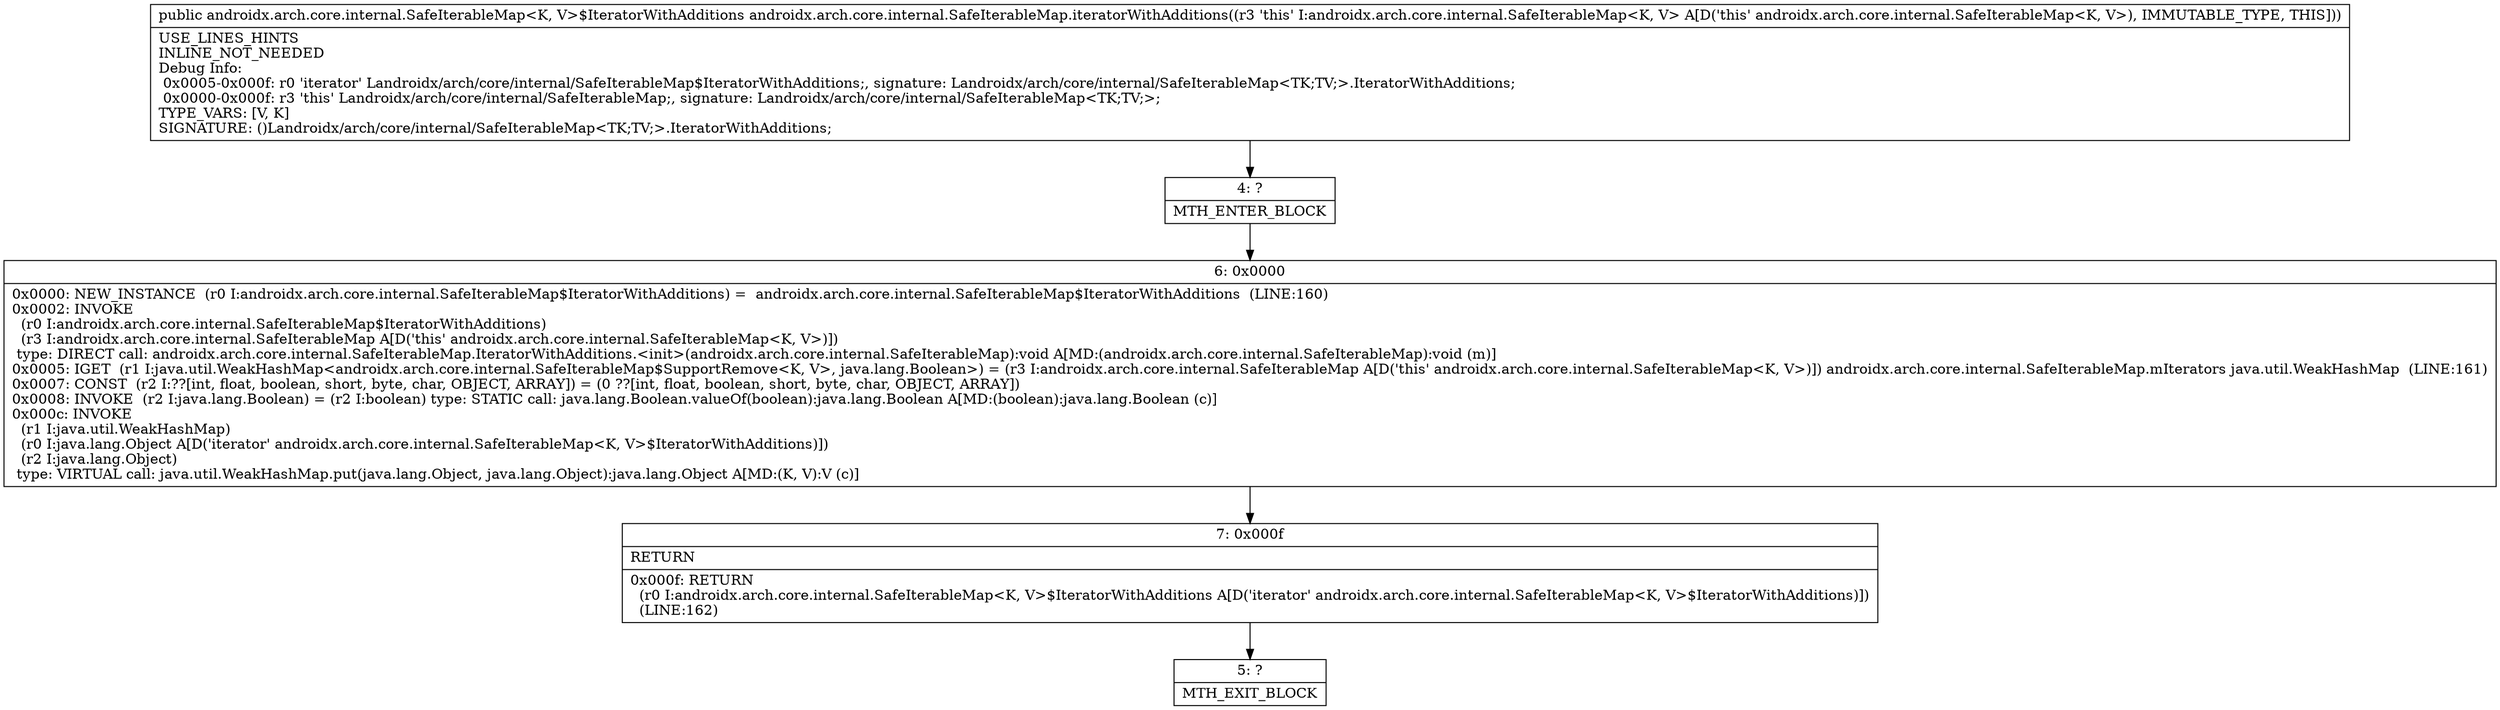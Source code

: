 digraph "CFG forandroidx.arch.core.internal.SafeIterableMap.iteratorWithAdditions()Landroidx\/arch\/core\/internal\/SafeIterableMap$IteratorWithAdditions;" {
Node_4 [shape=record,label="{4\:\ ?|MTH_ENTER_BLOCK\l}"];
Node_6 [shape=record,label="{6\:\ 0x0000|0x0000: NEW_INSTANCE  (r0 I:androidx.arch.core.internal.SafeIterableMap$IteratorWithAdditions) =  androidx.arch.core.internal.SafeIterableMap$IteratorWithAdditions  (LINE:160)\l0x0002: INVOKE  \l  (r0 I:androidx.arch.core.internal.SafeIterableMap$IteratorWithAdditions)\l  (r3 I:androidx.arch.core.internal.SafeIterableMap A[D('this' androidx.arch.core.internal.SafeIterableMap\<K, V\>)])\l type: DIRECT call: androidx.arch.core.internal.SafeIterableMap.IteratorWithAdditions.\<init\>(androidx.arch.core.internal.SafeIterableMap):void A[MD:(androidx.arch.core.internal.SafeIterableMap):void (m)]\l0x0005: IGET  (r1 I:java.util.WeakHashMap\<androidx.arch.core.internal.SafeIterableMap$SupportRemove\<K, V\>, java.lang.Boolean\>) = (r3 I:androidx.arch.core.internal.SafeIterableMap A[D('this' androidx.arch.core.internal.SafeIterableMap\<K, V\>)]) androidx.arch.core.internal.SafeIterableMap.mIterators java.util.WeakHashMap  (LINE:161)\l0x0007: CONST  (r2 I:??[int, float, boolean, short, byte, char, OBJECT, ARRAY]) = (0 ??[int, float, boolean, short, byte, char, OBJECT, ARRAY]) \l0x0008: INVOKE  (r2 I:java.lang.Boolean) = (r2 I:boolean) type: STATIC call: java.lang.Boolean.valueOf(boolean):java.lang.Boolean A[MD:(boolean):java.lang.Boolean (c)]\l0x000c: INVOKE  \l  (r1 I:java.util.WeakHashMap)\l  (r0 I:java.lang.Object A[D('iterator' androidx.arch.core.internal.SafeIterableMap\<K, V\>$IteratorWithAdditions)])\l  (r2 I:java.lang.Object)\l type: VIRTUAL call: java.util.WeakHashMap.put(java.lang.Object, java.lang.Object):java.lang.Object A[MD:(K, V):V (c)]\l}"];
Node_7 [shape=record,label="{7\:\ 0x000f|RETURN\l|0x000f: RETURN  \l  (r0 I:androidx.arch.core.internal.SafeIterableMap\<K, V\>$IteratorWithAdditions A[D('iterator' androidx.arch.core.internal.SafeIterableMap\<K, V\>$IteratorWithAdditions)])\l  (LINE:162)\l}"];
Node_5 [shape=record,label="{5\:\ ?|MTH_EXIT_BLOCK\l}"];
MethodNode[shape=record,label="{public androidx.arch.core.internal.SafeIterableMap\<K, V\>$IteratorWithAdditions androidx.arch.core.internal.SafeIterableMap.iteratorWithAdditions((r3 'this' I:androidx.arch.core.internal.SafeIterableMap\<K, V\> A[D('this' androidx.arch.core.internal.SafeIterableMap\<K, V\>), IMMUTABLE_TYPE, THIS]))  | USE_LINES_HINTS\lINLINE_NOT_NEEDED\lDebug Info:\l  0x0005\-0x000f: r0 'iterator' Landroidx\/arch\/core\/internal\/SafeIterableMap$IteratorWithAdditions;, signature: Landroidx\/arch\/core\/internal\/SafeIterableMap\<TK;TV;\>.IteratorWithAdditions;\l  0x0000\-0x000f: r3 'this' Landroidx\/arch\/core\/internal\/SafeIterableMap;, signature: Landroidx\/arch\/core\/internal\/SafeIterableMap\<TK;TV;\>;\lTYPE_VARS: [V, K]\lSIGNATURE: ()Landroidx\/arch\/core\/internal\/SafeIterableMap\<TK;TV;\>.IteratorWithAdditions;\l}"];
MethodNode -> Node_4;Node_4 -> Node_6;
Node_6 -> Node_7;
Node_7 -> Node_5;
}

